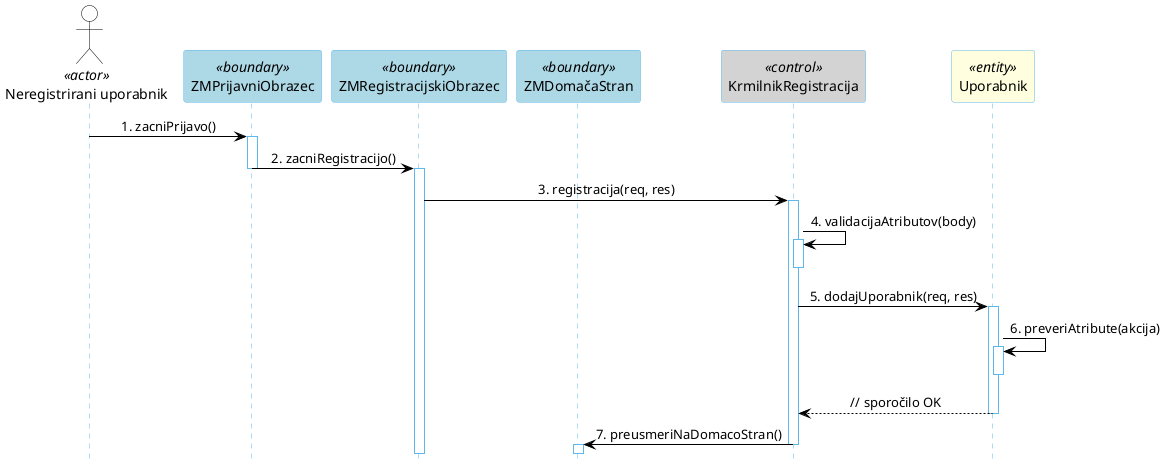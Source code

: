 @startuml
hide footbox

skinparam backgroundcolor transparent
skinparam defaultTextAlignment center
skinparam actorBorderColor black
skinparam actorBackgroundColor white
skinparam arrowColor black  
skinparam sequenceLifeLineBorderColor #5FB8EC
skinparam sequenceParticipantBorderColor #5FB8EC
skinparam sequenceParticipantBackgroundColor white

actor "Neregistrirani uporabnik" as Neregistriran <<actor>>
participant "ZMPrijavniObrazec" as PObrazec <<boundary>> #lightBlue
participant "ZMRegistracijskiObrazec" as RObrazec <<boundary>> #lightBlue
participant "ZMDomačaStran" as DomacaStran <<boundary>> #lightBlue
participant "KrmilnikRegistracija" as Krmilnik <<control>> #lightGray
participant Uporabnik <<entity>> #lightYellow

Neregistriran -> PObrazec: 1. zacniPrijavo()
activate PObrazec
PObrazec -> RObrazec: 2. zacniRegistracijo()
deactivate PObrazec
activate RObrazec
RObrazec -> Krmilnik: 3. registracija(req, res)
activate Krmilnik
Krmilnik -> Krmilnik: 4. validacijaAtributov(body)
activate Krmilnik
deactivate Krmilnik
Krmilnik -> Uporabnik: 5. dodajUporabnik(req, res)
activate Uporabnik
Uporabnik -> Uporabnik: 6. preveriAtribute(akcija)
activate Uporabnik
deactivate Uporabnik
Krmilnik <-- Uporabnik: // sporočilo OK
deactivate Uporabnik
Krmilnik -> DomacaStran: 7. preusmeriNaDomacoStran()
deactivate Krmilnik
activate DomacaStran
@enduml
